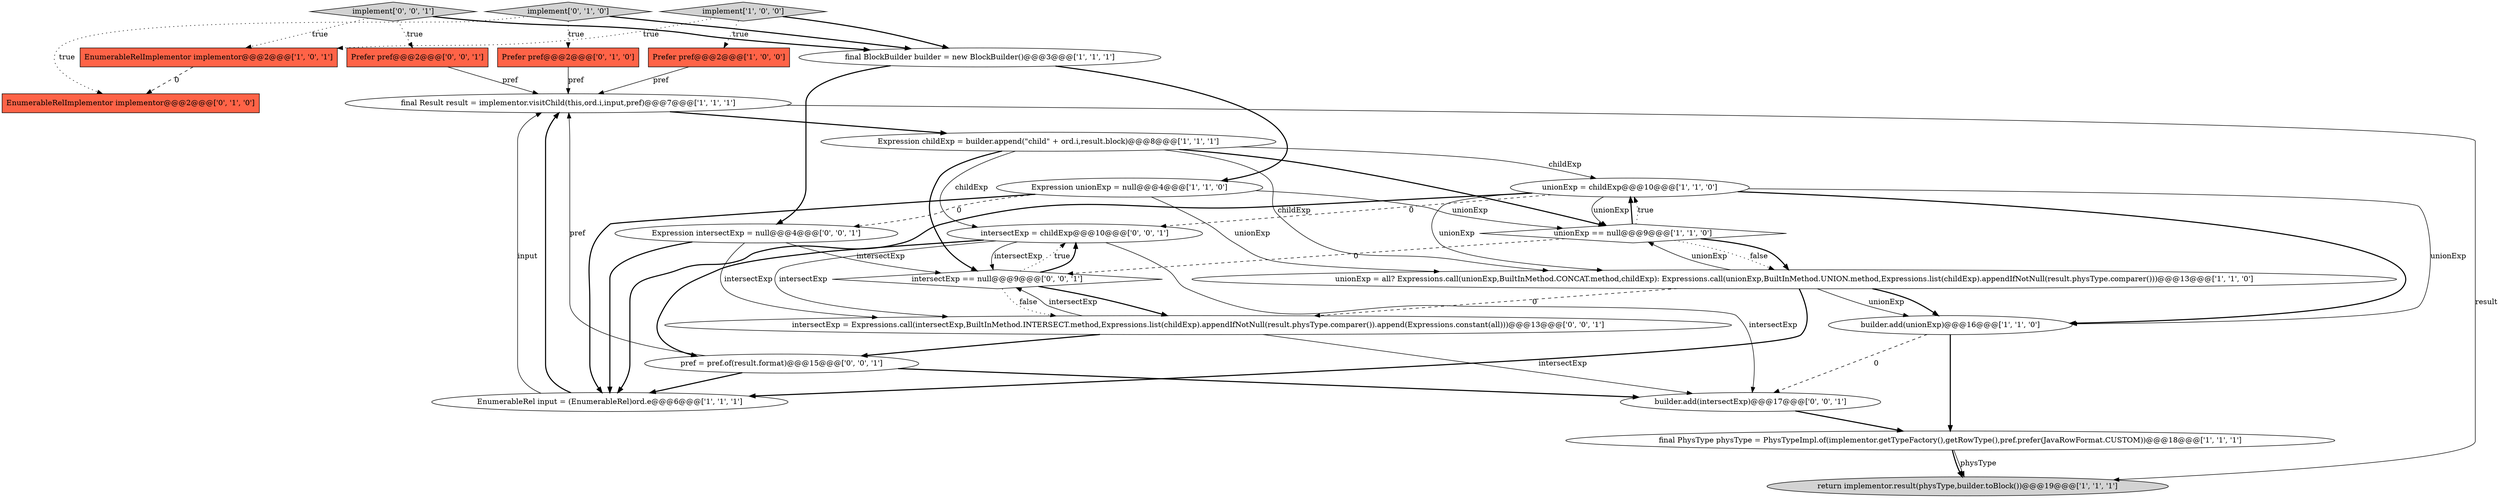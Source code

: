 digraph {
16 [style = filled, label = "EnumerableRelImplementor implementor@@@2@@@['0', '1', '0']", fillcolor = tomato, shape = box image = "AAA1AAABBB2BBB"];
13 [style = filled, label = "builder.add(unionExp)@@@16@@@['1', '1', '0']", fillcolor = white, shape = ellipse image = "AAA0AAABBB1BBB"];
7 [style = filled, label = "implement['1', '0', '0']", fillcolor = lightgray, shape = diamond image = "AAA0AAABBB1BBB"];
0 [style = filled, label = "Prefer pref@@@2@@@['1', '0', '0']", fillcolor = tomato, shape = box image = "AAA0AAABBB1BBB"];
10 [style = filled, label = "EnumerableRel input = (EnumerableRel)ord.e@@@6@@@['1', '1', '1']", fillcolor = white, shape = ellipse image = "AAA0AAABBB1BBB"];
9 [style = filled, label = "unionExp = childExp@@@10@@@['1', '1', '0']", fillcolor = white, shape = ellipse image = "AAA0AAABBB1BBB"];
19 [style = filled, label = "builder.add(intersectExp)@@@17@@@['0', '0', '1']", fillcolor = white, shape = ellipse image = "AAA0AAABBB3BBB"];
20 [style = filled, label = "pref = pref.of(result.format)@@@15@@@['0', '0', '1']", fillcolor = white, shape = ellipse image = "AAA0AAABBB3BBB"];
8 [style = filled, label = "Expression unionExp = null@@@4@@@['1', '1', '0']", fillcolor = white, shape = ellipse image = "AAA0AAABBB1BBB"];
18 [style = filled, label = "Prefer pref@@@2@@@['0', '0', '1']", fillcolor = tomato, shape = box image = "AAA0AAABBB3BBB"];
12 [style = filled, label = "final Result result = implementor.visitChild(this,ord.i,input,pref)@@@7@@@['1', '1', '1']", fillcolor = white, shape = ellipse image = "AAA0AAABBB1BBB"];
23 [style = filled, label = "implement['0', '0', '1']", fillcolor = lightgray, shape = diamond image = "AAA0AAABBB3BBB"];
17 [style = filled, label = "Expression intersectExp = null@@@4@@@['0', '0', '1']", fillcolor = white, shape = ellipse image = "AAA0AAABBB3BBB"];
14 [style = filled, label = "Prefer pref@@@2@@@['0', '1', '0']", fillcolor = tomato, shape = box image = "AAA0AAABBB2BBB"];
11 [style = filled, label = "return implementor.result(physType,builder.toBlock())@@@19@@@['1', '1', '1']", fillcolor = lightgray, shape = ellipse image = "AAA0AAABBB1BBB"];
21 [style = filled, label = "intersectExp == null@@@9@@@['0', '0', '1']", fillcolor = white, shape = diamond image = "AAA0AAABBB3BBB"];
24 [style = filled, label = "intersectExp = Expressions.call(intersectExp,BuiltInMethod.INTERSECT.method,Expressions.list(childExp).appendIfNotNull(result.physType.comparer()).append(Expressions.constant(all)))@@@13@@@['0', '0', '1']", fillcolor = white, shape = ellipse image = "AAA0AAABBB3BBB"];
3 [style = filled, label = "final PhysType physType = PhysTypeImpl.of(implementor.getTypeFactory(),getRowType(),pref.prefer(JavaRowFormat.CUSTOM))@@@18@@@['1', '1', '1']", fillcolor = white, shape = ellipse image = "AAA0AAABBB1BBB"];
6 [style = filled, label = "Expression childExp = builder.append(\"child\" + ord.i,result.block)@@@8@@@['1', '1', '1']", fillcolor = white, shape = ellipse image = "AAA0AAABBB1BBB"];
15 [style = filled, label = "implement['0', '1', '0']", fillcolor = lightgray, shape = diamond image = "AAA0AAABBB2BBB"];
1 [style = filled, label = "EnumerableRelImplementor implementor@@@2@@@['1', '0', '1']", fillcolor = tomato, shape = box image = "AAA0AAABBB1BBB"];
22 [style = filled, label = "intersectExp = childExp@@@10@@@['0', '0', '1']", fillcolor = white, shape = ellipse image = "AAA0AAABBB3BBB"];
5 [style = filled, label = "unionExp == null@@@9@@@['1', '1', '0']", fillcolor = white, shape = diamond image = "AAA0AAABBB1BBB"];
2 [style = filled, label = "unionExp = all? Expressions.call(unionExp,BuiltInMethod.CONCAT.method,childExp): Expressions.call(unionExp,BuiltInMethod.UNION.method,Expressions.list(childExp).appendIfNotNull(result.physType.comparer()))@@@13@@@['1', '1', '0']", fillcolor = white, shape = ellipse image = "AAA0AAABBB1BBB"];
4 [style = filled, label = "final BlockBuilder builder = new BlockBuilder()@@@3@@@['1', '1', '1']", fillcolor = white, shape = ellipse image = "AAA0AAABBB1BBB"];
8->5 [style = solid, label="unionExp"];
22->21 [style = solid, label="intersectExp"];
17->10 [style = bold, label=""];
6->9 [style = solid, label="childExp"];
8->10 [style = bold, label=""];
2->5 [style = solid, label="unionExp"];
3->11 [style = solid, label="physType"];
4->17 [style = bold, label=""];
5->9 [style = bold, label=""];
6->21 [style = bold, label=""];
9->13 [style = solid, label="unionExp"];
14->12 [style = solid, label="pref"];
3->11 [style = bold, label=""];
23->4 [style = bold, label=""];
21->22 [style = dotted, label="true"];
9->22 [style = dashed, label="0"];
21->24 [style = bold, label=""];
24->19 [style = solid, label="intersectExp"];
7->4 [style = bold, label=""];
9->10 [style = bold, label=""];
6->2 [style = solid, label="childExp"];
10->12 [style = solid, label="input"];
7->0 [style = dotted, label="true"];
2->10 [style = bold, label=""];
12->6 [style = bold, label=""];
15->16 [style = dotted, label="true"];
15->14 [style = dotted, label="true"];
17->21 [style = solid, label="intersectExp"];
21->24 [style = dotted, label="false"];
13->19 [style = dashed, label="0"];
0->12 [style = solid, label="pref"];
2->13 [style = bold, label=""];
20->10 [style = bold, label=""];
24->20 [style = bold, label=""];
5->2 [style = dotted, label="false"];
6->5 [style = bold, label=""];
5->2 [style = bold, label=""];
23->1 [style = dotted, label="true"];
2->13 [style = solid, label="unionExp"];
23->18 [style = dotted, label="true"];
13->3 [style = bold, label=""];
22->20 [style = bold, label=""];
9->5 [style = solid, label="unionExp"];
21->22 [style = bold, label=""];
10->12 [style = bold, label=""];
17->24 [style = solid, label="intersectExp"];
22->19 [style = solid, label="intersectExp"];
1->16 [style = dashed, label="0"];
12->11 [style = solid, label="result"];
15->4 [style = bold, label=""];
24->21 [style = solid, label="intersectExp"];
5->21 [style = dashed, label="0"];
5->9 [style = dotted, label="true"];
4->8 [style = bold, label=""];
8->17 [style = dashed, label="0"];
9->2 [style = solid, label="unionExp"];
2->24 [style = dashed, label="0"];
22->24 [style = solid, label="intersectExp"];
20->19 [style = bold, label=""];
7->1 [style = dotted, label="true"];
6->22 [style = solid, label="childExp"];
19->3 [style = bold, label=""];
8->2 [style = solid, label="unionExp"];
20->12 [style = solid, label="pref"];
18->12 [style = solid, label="pref"];
9->13 [style = bold, label=""];
}
